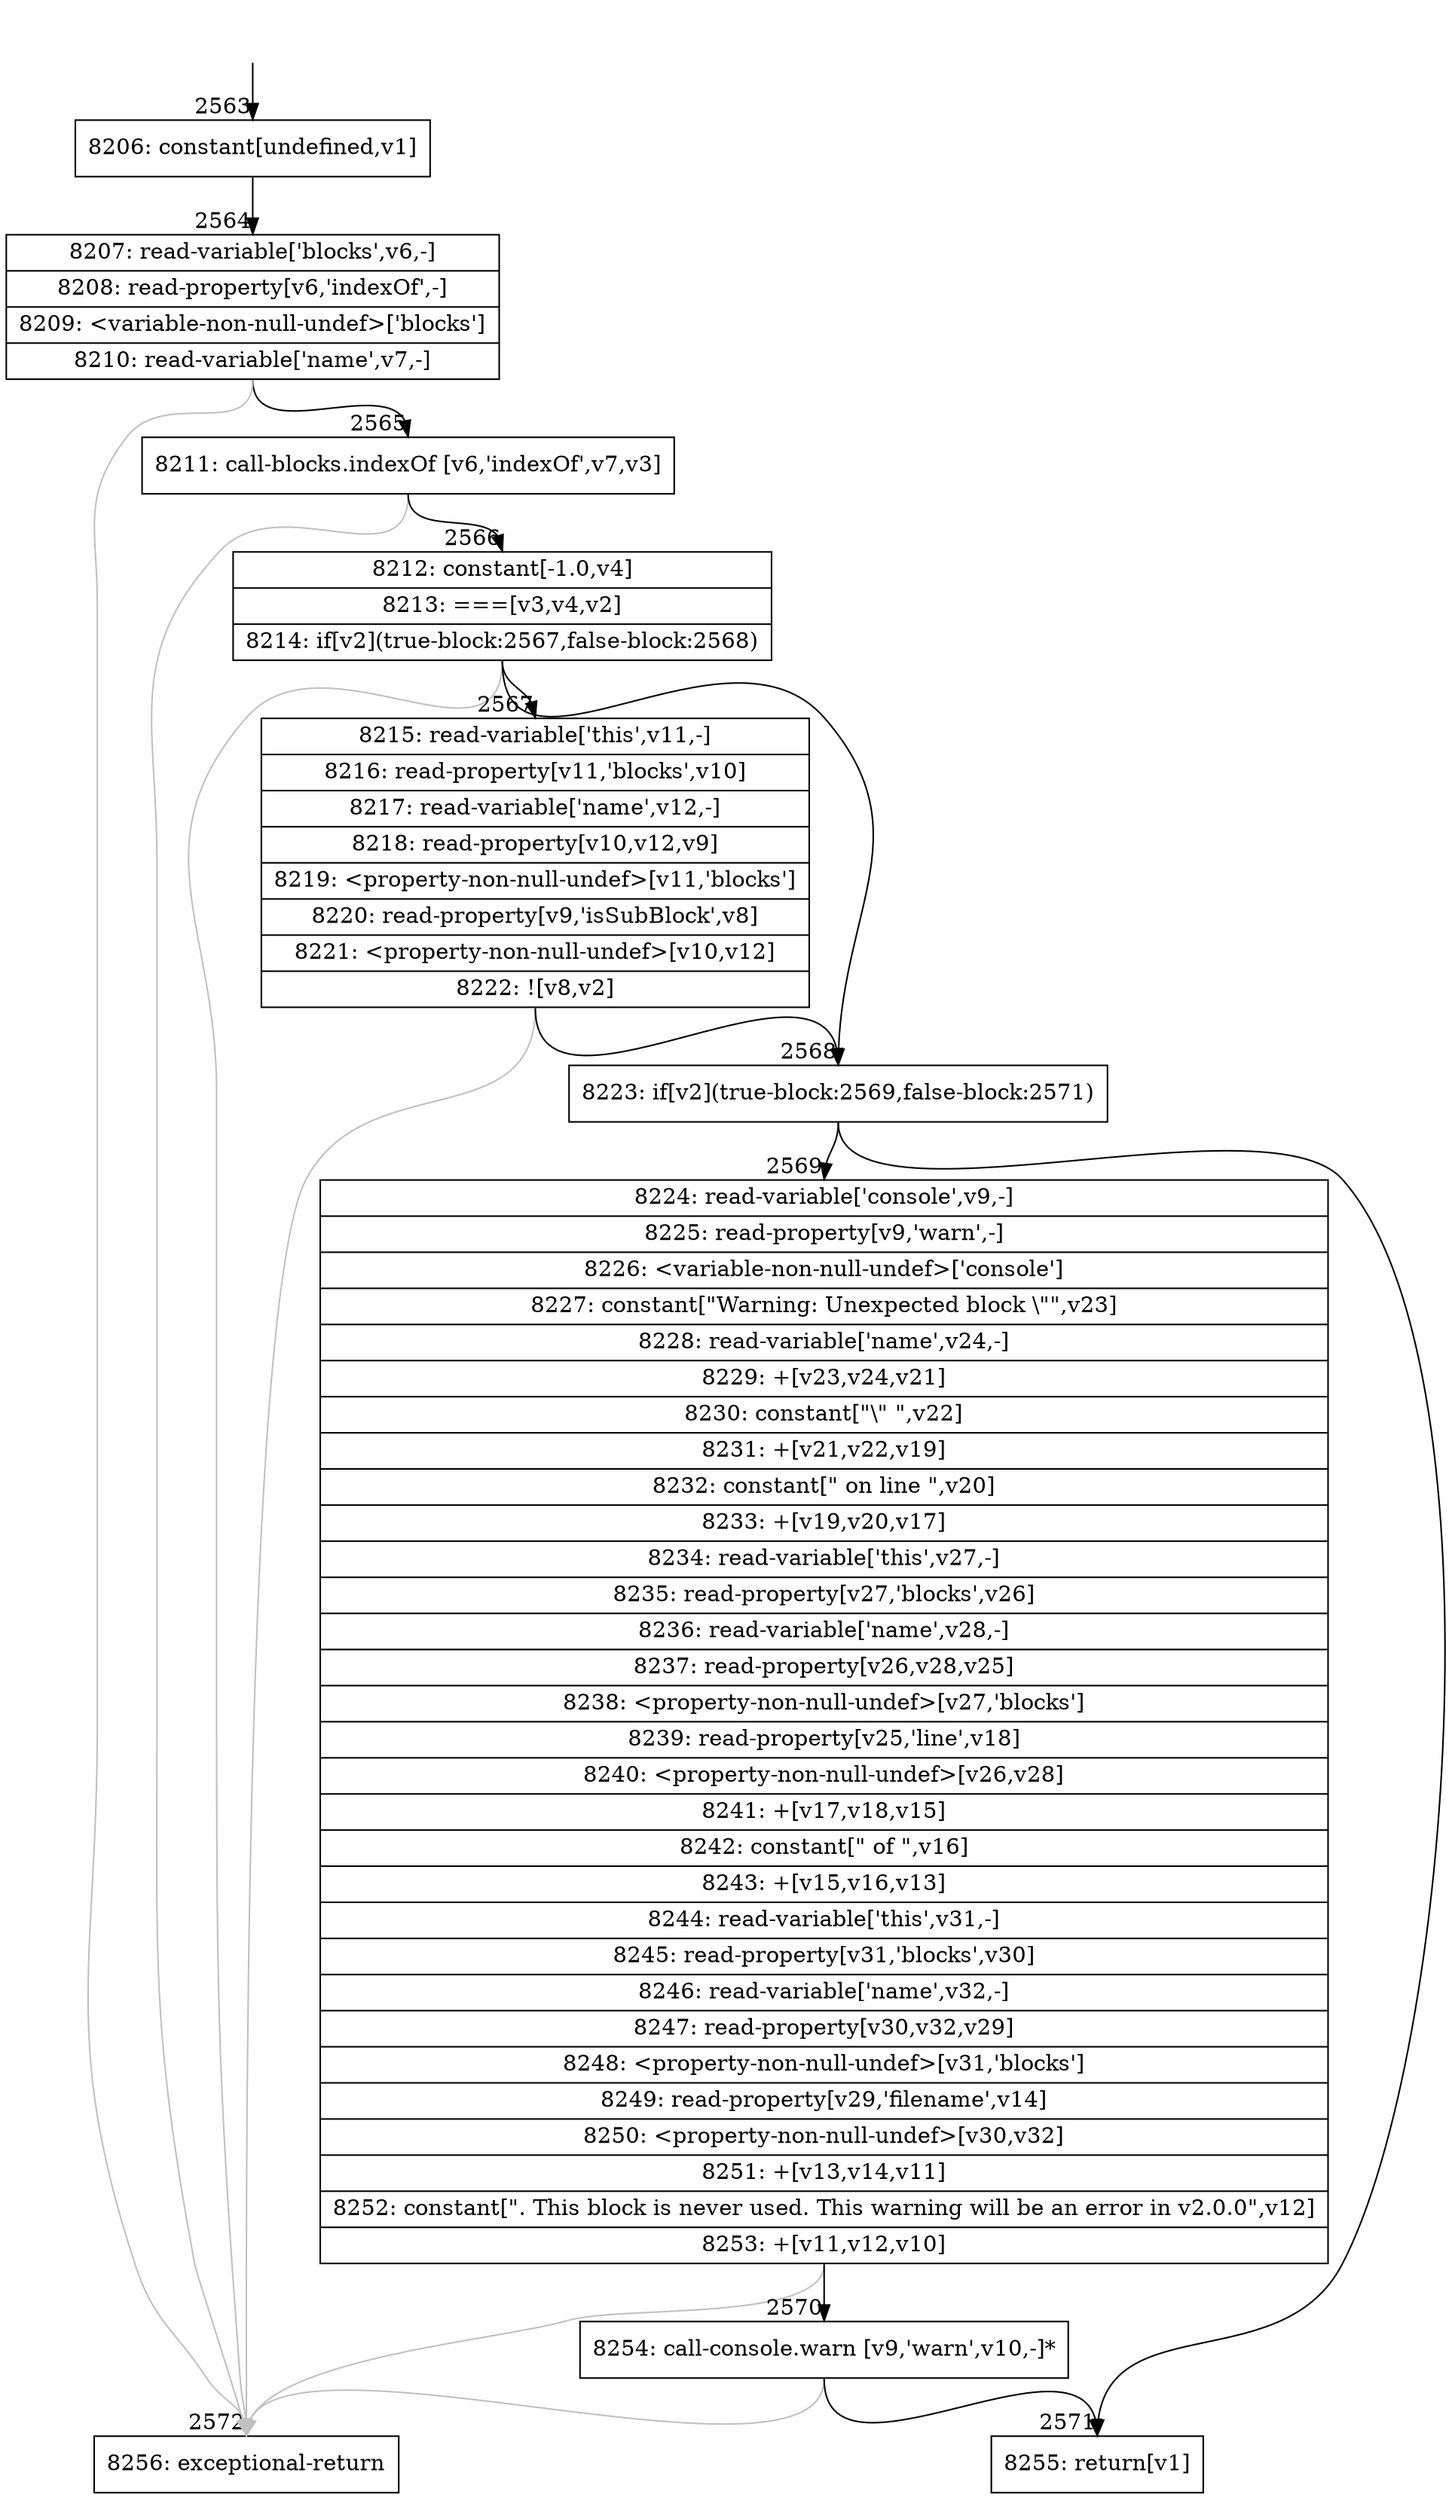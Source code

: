 digraph {
rankdir="TD"
BB_entry163[shape=none,label=""];
BB_entry163 -> BB2563 [tailport=s, headport=n, headlabel="    2563"]
BB2563 [shape=record label="{8206: constant[undefined,v1]}" ] 
BB2563 -> BB2564 [tailport=s, headport=n, headlabel="      2564"]
BB2564 [shape=record label="{8207: read-variable['blocks',v6,-]|8208: read-property[v6,'indexOf',-]|8209: \<variable-non-null-undef\>['blocks']|8210: read-variable['name',v7,-]}" ] 
BB2564 -> BB2565 [tailport=s, headport=n, headlabel="      2565"]
BB2564 -> BB2572 [tailport=s, headport=n, color=gray, headlabel="      2572"]
BB2565 [shape=record label="{8211: call-blocks.indexOf [v6,'indexOf',v7,v3]}" ] 
BB2565 -> BB2566 [tailport=s, headport=n, headlabel="      2566"]
BB2565 -> BB2572 [tailport=s, headport=n, color=gray]
BB2566 [shape=record label="{8212: constant[-1.0,v4]|8213: ===[v3,v4,v2]|8214: if[v2](true-block:2567,false-block:2568)}" ] 
BB2566 -> BB2568 [tailport=s, headport=n, headlabel="      2568"]
BB2566 -> BB2567 [tailport=s, headport=n, headlabel="      2567"]
BB2566 -> BB2572 [tailport=s, headport=n, color=gray]
BB2567 [shape=record label="{8215: read-variable['this',v11,-]|8216: read-property[v11,'blocks',v10]|8217: read-variable['name',v12,-]|8218: read-property[v10,v12,v9]|8219: \<property-non-null-undef\>[v11,'blocks']|8220: read-property[v9,'isSubBlock',v8]|8221: \<property-non-null-undef\>[v10,v12]|8222: ![v8,v2]}" ] 
BB2567 -> BB2568 [tailport=s, headport=n]
BB2567 -> BB2572 [tailport=s, headport=n, color=gray]
BB2568 [shape=record label="{8223: if[v2](true-block:2569,false-block:2571)}" ] 
BB2568 -> BB2569 [tailport=s, headport=n, headlabel="      2569"]
BB2568 -> BB2571 [tailport=s, headport=n, headlabel="      2571"]
BB2569 [shape=record label="{8224: read-variable['console',v9,-]|8225: read-property[v9,'warn',-]|8226: \<variable-non-null-undef\>['console']|8227: constant[\"Warning: Unexpected block \\\"\",v23]|8228: read-variable['name',v24,-]|8229: +[v23,v24,v21]|8230: constant[\"\\\" \",v22]|8231: +[v21,v22,v19]|8232: constant[\" on line \",v20]|8233: +[v19,v20,v17]|8234: read-variable['this',v27,-]|8235: read-property[v27,'blocks',v26]|8236: read-variable['name',v28,-]|8237: read-property[v26,v28,v25]|8238: \<property-non-null-undef\>[v27,'blocks']|8239: read-property[v25,'line',v18]|8240: \<property-non-null-undef\>[v26,v28]|8241: +[v17,v18,v15]|8242: constant[\" of \",v16]|8243: +[v15,v16,v13]|8244: read-variable['this',v31,-]|8245: read-property[v31,'blocks',v30]|8246: read-variable['name',v32,-]|8247: read-property[v30,v32,v29]|8248: \<property-non-null-undef\>[v31,'blocks']|8249: read-property[v29,'filename',v14]|8250: \<property-non-null-undef\>[v30,v32]|8251: +[v13,v14,v11]|8252: constant[\". This block is never used. This warning will be an error in v2.0.0\",v12]|8253: +[v11,v12,v10]}" ] 
BB2569 -> BB2570 [tailport=s, headport=n, headlabel="      2570"]
BB2569 -> BB2572 [tailport=s, headport=n, color=gray]
BB2570 [shape=record label="{8254: call-console.warn [v9,'warn',v10,-]*}" ] 
BB2570 -> BB2571 [tailport=s, headport=n]
BB2570 -> BB2572 [tailport=s, headport=n, color=gray]
BB2571 [shape=record label="{8255: return[v1]}" ] 
BB2572 [shape=record label="{8256: exceptional-return}" ] 
//#$~ 2898
}
